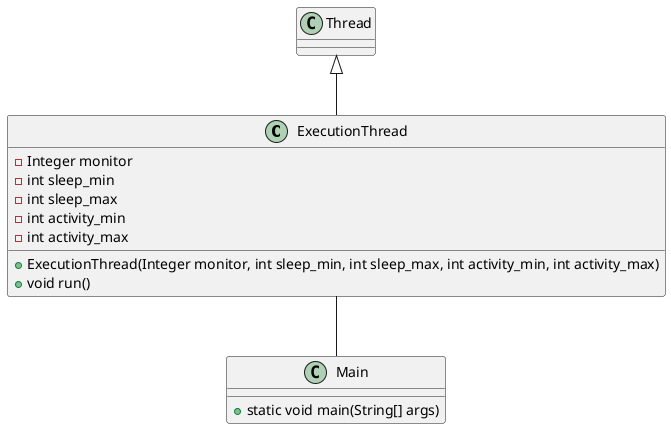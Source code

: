 @startuml
class ExecutionThread extends Thread {
  -Integer monitor
  -int sleep_min
  -int sleep_max
  -int activity_min
  -int activity_max
  +ExecutionThread(Integer monitor, int sleep_min, int sleep_max, int activity_min, int activity_max)
  +void run()
}

class Main {
  +static void main(String[] args)
}

ExecutionThread -- Main
@enduml
